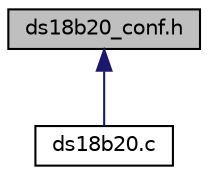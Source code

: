 digraph "ds18b20_conf.h"
{
  edge [fontname="Helvetica",fontsize="10",labelfontname="Helvetica",labelfontsize="10"];
  node [fontname="Helvetica",fontsize="10",shape=record];
  Node2 [label="ds18b20_conf.h",height=0.2,width=0.4,color="black", fillcolor="grey75", style="filled", fontcolor="black"];
  Node2 -> Node3 [dir="back",color="midnightblue",fontsize="10",style="solid",fontname="Helvetica"];
  Node3 [label="ds18b20.c",height=0.2,width=0.4,color="black", fillcolor="white", style="filled",URL="$ds18b20_8c.html",tooltip="Реализация драйвера температурных датчиков DS18B20. "];
}
